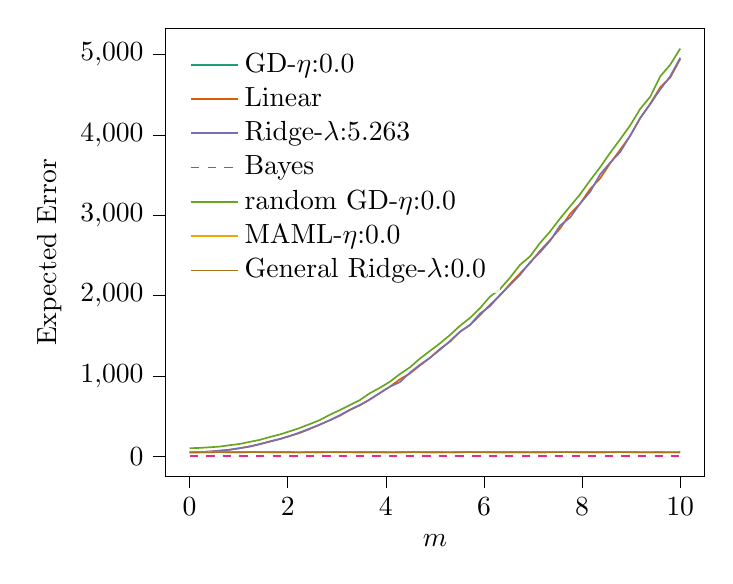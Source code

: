 % This file was created with tikzplotlib v0.10.1.
\begin{tikzpicture}

\definecolor{chocolate217952}{RGB}{217,95,2}
\definecolor{darkcyan27158119}{RGB}{27,158,119}
\definecolor{darkgoldenrod16611829}{RGB}{166,118,29}
\definecolor{darkgray176}{RGB}{176,176,176}
\definecolor{deeppink23141138}{RGB}{231,41,138}
\definecolor{lightslategray117112179}{RGB}{117,112,179}
\definecolor{olivedrab10216630}{RGB}{102,166,30}
\definecolor{orange2301712}{RGB}{230,171,2}

\begin{axis}[
legend cell align={left},
legend style={
  fill opacity=0.8,
  draw opacity=1,
  text opacity=1,
  at={(0.03,0.97)},
  anchor=north west,
  draw=none
},
tick align=outside,
tick pos=left,
x grid style={darkgray176},
xlabel={\(\displaystyle m\)},
xmin=-0.5, xmax=10.5,
xtick style={color=black},
y grid style={darkgray176},
ylabel={Expected Error},
ymin=-252.77, ymax=5330.16,
ytick style={color=black}
]
\addplot [semithick, darkcyan27158119]
table {%
0 49.173
0.204 50.37
0.408 49.631
0.612 52.488
0.816 49.749
1.02 50.014
1.224 52.476
1.429 51.78
1.633 50.586
1.837 50.62
2.041 50.729
2.245 48.447
2.449 51.568
2.653 50.228
2.857 51.977
3.061 50.938
3.265 51.389
3.469 49.948
3.673 50.52
3.878 50.648
4.082 49.315
4.286 50.334
4.49 52.249
4.694 51.34
4.898 49.895
5.102 50.536
5.306 48.852
5.51 51.566
5.714 52.178
5.918 50.872
6.122 51.338
6.327 49.97
6.531 50.484
6.735 50.255
6.939 49.718
7.143 50.485
7.347 51.108
7.551 53.017
7.755 51.943
7.959 49.879
8.163 50.609
8.367 50.182
8.571 51.368
8.776 52.122
8.98 51.181
9.184 49.705
9.388 49.682
9.592 50.051
9.796 49.28
10 50.031
};
\addlegendentry{GD-$\eta$:0.0}
\addplot [semithick, chocolate217952]
table {%
0 48.266
0.204 51.256
0.408 57.285
0.612 70.795
0.816 80.686
1.02 99.826
1.224 123.789
1.429 151.632
1.633 182.49
1.837 214.265
2.041 252.321
2.245 289.691
2.449 340.098
2.653 393.476
2.857 448.254
3.061 504.569
3.265 575.589
3.469 633.957
3.673 707.904
3.878 788.381
4.082 865.879
4.286 959.132
4.49 1030.735
4.694 1130.364
4.898 1225.68
5.102 1336.111
5.306 1427.366
5.51 1550.647
5.714 1633.972
5.918 1756.269
6.122 1886.421
6.327 2003.349
6.531 2145.434
6.735 2277.271
6.939 2407.09
7.143 2558.536
7.347 2692.767
7.551 2836.344
7.755 3018.493
7.959 3145.437
8.163 3327.446
8.367 3460.191
8.571 3647.607
8.776 3817.279
8.98 3989.864
9.184 4212.057
9.388 4388.965
9.592 4593.238
9.796 4716.697
10 4945.486
};
\addlegendentry{Linear}
\addplot [semithick, lightslategray117112179]
table {%
0 49.602
0.204 50.859
0.408 59.141
0.612 66.234
0.816 81.833
1.02 100.747
1.224 119.658
1.429 149.758
1.633 184.617
1.837 214.082
2.041 251.143
2.245 296.963
2.449 344.974
2.653 394.145
2.857 449.258
3.061 510.554
3.265 578.894
3.469 639.072
3.673 705.826
3.878 787.171
4.082 866.217
4.286 923.082
4.49 1041.865
4.694 1139.486
4.898 1225.559
5.102 1326.082
5.306 1434.178
5.51 1549.166
5.714 1636.026
5.918 1776.489
6.122 1868.046
6.327 2010.468
6.531 2132.778
6.735 2258.244
6.939 2416.544
7.143 2541.272
7.347 2682.334
7.551 2873.118
7.755 2973.149
7.959 3147.992
8.163 3292.971
8.367 3509.284
8.571 3656.131
8.776 3788.506
8.98 3993.435
9.184 4210.494
9.388 4385.894
9.592 4568.432
9.796 4732.075
10 4962.615
};
\addlegendentry{Ridge-$\lambda$:5.263}
\addplot [semithick, deeppink23141138, dashed]
table {%
0 1.0
0.204 1.0
0.408 1.0
0.612 1.0
0.816 1.0
1.02 1.0
1.224 1.0
1.429 1.0
1.633 1.0
1.837 1.0
2.041 1.0
2.245 1.0
2.449 1.0
2.653 1.0
2.857 1.0
3.061 1.0
3.265 1.0
3.469 1.0
3.673 1.0
3.878 1.0
4.082 1.0
4.286 1.0
4.49 1.0
4.694 1.0
4.898 1.0
5.102 1.0
5.306 1.0
5.51 1.0
5.714 1.0
5.918 1.0
6.122 1.0
6.327 1.0
6.531 1.0
6.735 1.0
6.939 1.0
7.143 1.0
7.347 1.0
7.551 1.0
7.755 1.0
7.959 1.0
8.163 1.0
8.367 1.0
8.571 1.0
8.776 1.0
8.98 1.0
9.184 1.0
9.388 1.0
9.592 1.0
9.796 1.0
10 1.0
};
\addlegendentry{Bayes}
\addplot [semithick, olivedrab10216630]
table {%
0 100.339
0.204 104.162
0.408 111.706
0.612 120.356
0.816 137.769
1.02 153.121
1.224 179.286
1.429 204.161
1.633 239.436
1.837 270.781
2.041 310.779
2.245 352.412
2.449 400.889
2.653 450.887
2.857 516.451
3.061 574.677
3.265 637.205
3.469 699.926
3.673 785.128
3.878 852.656
4.082 927.987
4.286 1024.188
4.49 1106.755
4.694 1216.479
4.898 1311.101
5.102 1405.822
5.306 1509.41
5.51 1624.683
5.714 1722.462
5.918 1844.269
6.122 1987.836
6.327 2081.761
6.531 2224.822
6.735 2384.31
6.939 2488.799
7.143 2656.639
7.347 2798.308
7.551 2961.256
7.755 3111.687
7.959 3262.135
8.163 3435.45
8.367 3598.714
8.571 3777.995
8.776 3947.217
8.98 4120.358
9.184 4325.98
9.388 4476.8
9.592 4730.072
9.796 4876.091
10 5076.39
};
\addlegendentry{random GD-$\eta$:0.0}
\addplot [semithick, orange2301712]
table {%
0 49.183
0.204 50.796
0.408 52.268
0.612 51.07
0.816 52.959
1.02 48.638
1.224 50.743
1.429 51.289
1.633 53.47
1.837 51.602
2.041 50.963
2.245 51.965
2.449 50.632
2.653 50.935
2.857 52.13
3.061 51.788
3.265 51.603
3.469 49.63
3.673 51.857
3.878 51.375
4.082 49.703
4.286 50.702
4.49 50.45
4.694 52.052
4.898 50.262
5.102 49.889
5.306 52.061
5.51 48.718
5.714 51.161
5.918 52.149
6.122 50.046
6.327 50.032
6.531 51.664
6.735 50.951
6.939 51.664
7.143 48.884
7.347 52.191
7.551 53.026
7.755 51.355
7.959 50.967
8.163 51.33
8.367 49.488
8.571 51.188
8.776 51.043
8.98 53.024
9.184 51.276
9.388 50.878
9.592 48.736
9.796 51.954
10 49.253
};
\addlegendentry{MAML-$\eta$:0.0}
\addplot [semithick, darkgoldenrod16611829]
table {%
0 48.266
0.204 49.473
0.408 48.729
0.612 51.514
0.816 48.82
1.02 49.101
1.224 51.489
1.429 50.836
1.633 49.66
1.837 49.671
2.041 49.803
2.245 47.541
2.449 50.627
2.653 49.313
2.857 50.999
3.061 50.024
3.265 50.453
3.469 48.998
3.673 49.602
3.878 49.705
4.082 48.411
4.286 49.406
4.49 51.276
4.694 50.409
4.898 48.978
5.102 49.603
5.306 47.946
5.51 50.618
5.714 51.225
5.918 49.941
6.122 50.374
6.327 49.054
6.531 49.569
6.735 49.355
6.939 48.814
7.143 49.544
7.347 50.154
7.551 52.034
7.755 51.011
7.959 48.973
8.163 49.652
8.367 49.259
8.571 50.438
8.776 51.135
8.98 50.231
9.184 48.78
9.388 48.763
9.592 49.131
9.796 48.385
10 49.112
};
\addlegendentry{General Ridge-$\lambda$:0.0}
\end{axis}

\end{tikzpicture}

